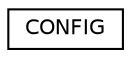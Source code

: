 digraph "Graphical Class Hierarchy"
{
  edge [fontname="Helvetica",fontsize="10",labelfontname="Helvetica",labelfontsize="10"];
  node [fontname="Helvetica",fontsize="10",shape=record];
  rankdir="LR";
  Node0 [label="CONFIG",height=0.2,width=0.4,color="black", fillcolor="white", style="filled",URL="$structCONFIG.html"];
}
